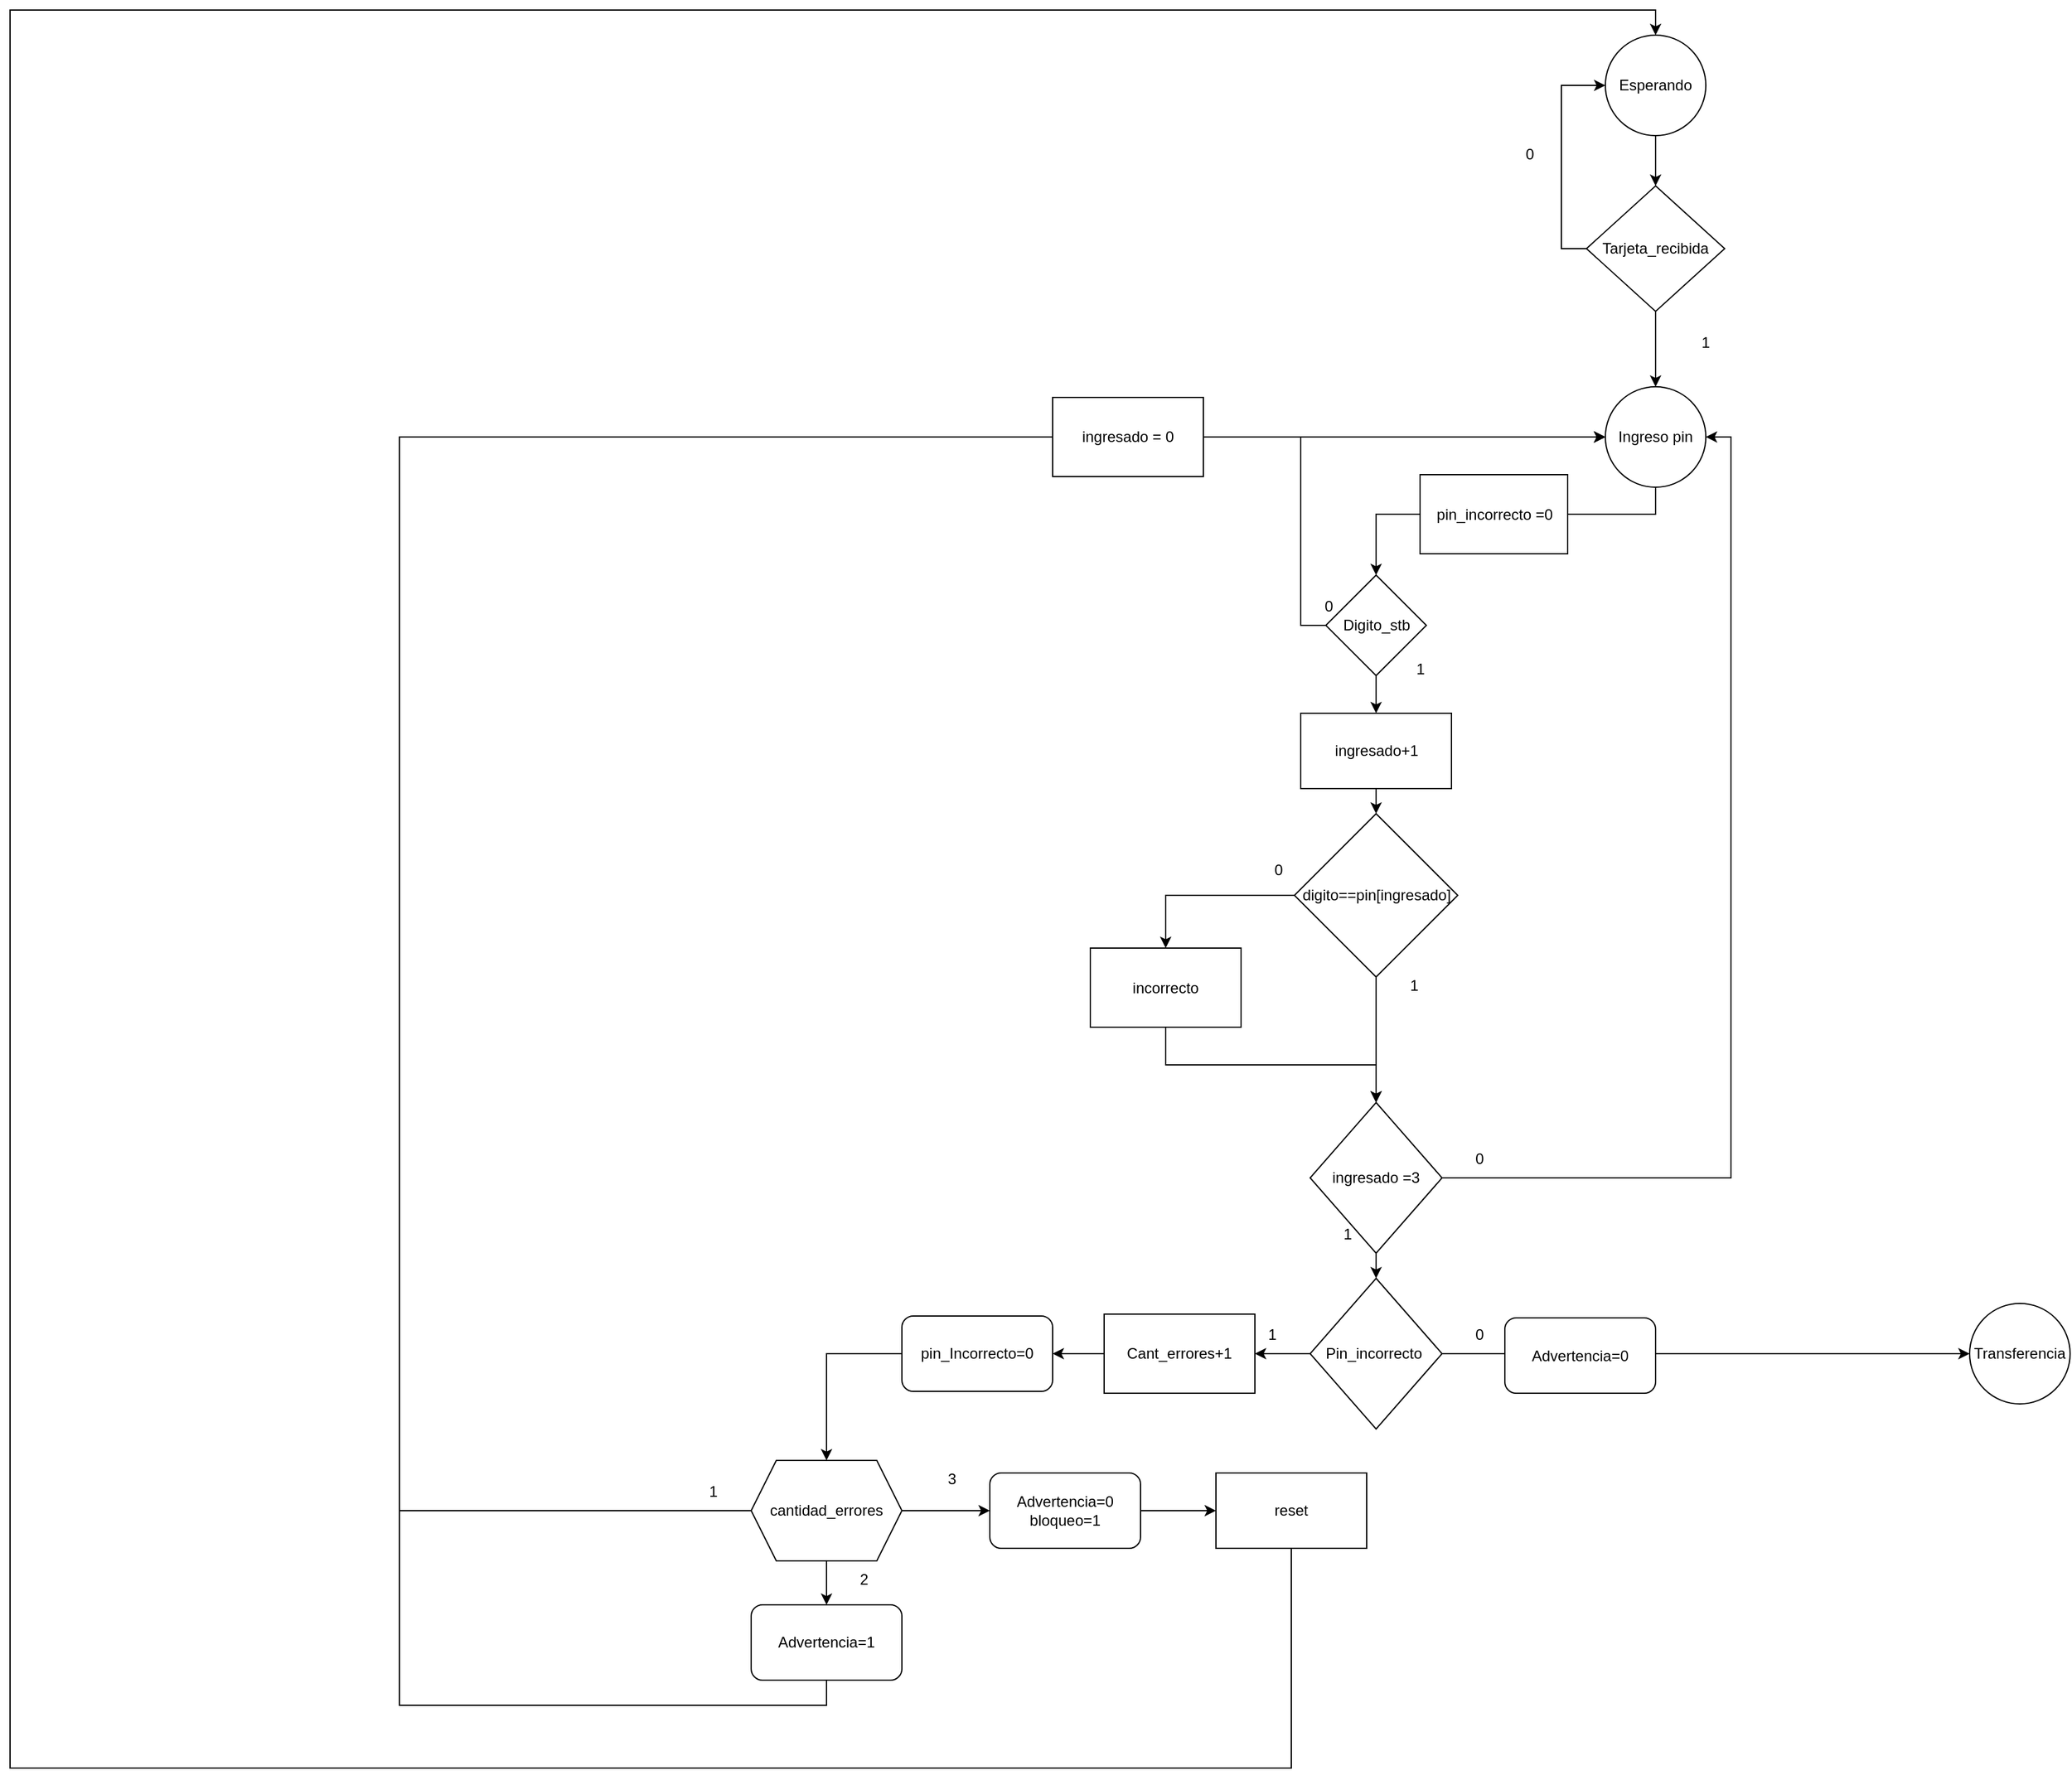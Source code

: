 <mxfile version="20.8.16" type="device"><diagram name="Page-1" id="0hsEf_rS367yjsNVmqie"><mxGraphModel dx="4572" dy="1813" grid="1" gridSize="10" guides="1" tooltips="1" connect="1" arrows="1" fold="1" page="1" pageScale="1" pageWidth="1169" pageHeight="1654" math="0" shadow="0"><root><mxCell id="0"/><mxCell id="1" parent="0"/><mxCell id="dyWV2Am-V2Vf-OFEfXLb-3" style="edgeStyle=orthogonalEdgeStyle;rounded=0;orthogonalLoop=1;jettySize=auto;html=1;exitX=0.5;exitY=1;exitDx=0;exitDy=0;entryX=0.5;entryY=0;entryDx=0;entryDy=0;" parent="1" source="dyWV2Am-V2Vf-OFEfXLb-1" target="dyWV2Am-V2Vf-OFEfXLb-2" edge="1"><mxGeometry relative="1" as="geometry"/></mxCell><mxCell id="dyWV2Am-V2Vf-OFEfXLb-1" value="Esperando" style="ellipse;whiteSpace=wrap;html=1;aspect=fixed;" parent="1" vertex="1"><mxGeometry x="400" y="100" width="80" height="80" as="geometry"/></mxCell><mxCell id="dyWV2Am-V2Vf-OFEfXLb-4" style="edgeStyle=orthogonalEdgeStyle;rounded=0;orthogonalLoop=1;jettySize=auto;html=1;exitX=0;exitY=0.5;exitDx=0;exitDy=0;entryX=0;entryY=0.5;entryDx=0;entryDy=0;" parent="1" source="dyWV2Am-V2Vf-OFEfXLb-2" target="dyWV2Am-V2Vf-OFEfXLb-1" edge="1"><mxGeometry relative="1" as="geometry"/></mxCell><mxCell id="dyWV2Am-V2Vf-OFEfXLb-8" style="edgeStyle=orthogonalEdgeStyle;rounded=0;orthogonalLoop=1;jettySize=auto;html=1;exitX=0.5;exitY=1;exitDx=0;exitDy=0;" parent="1" source="dyWV2Am-V2Vf-OFEfXLb-2" target="dyWV2Am-V2Vf-OFEfXLb-7" edge="1"><mxGeometry relative="1" as="geometry"/></mxCell><mxCell id="dyWV2Am-V2Vf-OFEfXLb-2" value="Tarjeta_recibida" style="rhombus;whiteSpace=wrap;html=1;" parent="1" vertex="1"><mxGeometry x="385" y="220" width="110" height="100" as="geometry"/></mxCell><mxCell id="dyWV2Am-V2Vf-OFEfXLb-5" value="0" style="text;html=1;strokeColor=none;fillColor=none;align=center;verticalAlign=middle;whiteSpace=wrap;rounded=0;" parent="1" vertex="1"><mxGeometry x="310" y="180" width="60" height="30" as="geometry"/></mxCell><mxCell id="dyWV2Am-V2Vf-OFEfXLb-43" style="edgeStyle=orthogonalEdgeStyle;rounded=0;orthogonalLoop=1;jettySize=auto;html=1;exitX=0;exitY=0.5;exitDx=0;exitDy=0;entryX=0.5;entryY=0;entryDx=0;entryDy=0;startArrow=none;" parent="1" source="y5FpENciCzfGNDcRgfux-66" target="dyWV2Am-V2Vf-OFEfXLb-16" edge="1"><mxGeometry relative="1" as="geometry"/></mxCell><mxCell id="dyWV2Am-V2Vf-OFEfXLb-7" value="Ingreso pin" style="ellipse;whiteSpace=wrap;html=1;aspect=fixed;" parent="1" vertex="1"><mxGeometry x="400" y="380" width="80" height="80" as="geometry"/></mxCell><mxCell id="dyWV2Am-V2Vf-OFEfXLb-9" value="1" style="text;html=1;strokeColor=none;fillColor=none;align=center;verticalAlign=middle;whiteSpace=wrap;rounded=0;" parent="1" vertex="1"><mxGeometry x="450" y="330" width="60" height="30" as="geometry"/></mxCell><mxCell id="y5FpENciCzfGNDcRgfux-3" style="edgeStyle=orthogonalEdgeStyle;rounded=0;orthogonalLoop=1;jettySize=auto;html=1;exitX=0;exitY=0.5;exitDx=0;exitDy=0;entryX=0;entryY=0.5;entryDx=0;entryDy=0;" parent="1" source="dyWV2Am-V2Vf-OFEfXLb-16" target="dyWV2Am-V2Vf-OFEfXLb-7" edge="1"><mxGeometry relative="1" as="geometry"/></mxCell><mxCell id="y5FpENciCzfGNDcRgfux-20" style="edgeStyle=orthogonalEdgeStyle;rounded=0;orthogonalLoop=1;jettySize=auto;html=1;exitX=0.5;exitY=1;exitDx=0;exitDy=0;entryX=0.5;entryY=0;entryDx=0;entryDy=0;" parent="1" source="dyWV2Am-V2Vf-OFEfXLb-16" target="y5FpENciCzfGNDcRgfux-10" edge="1"><mxGeometry relative="1" as="geometry"/></mxCell><mxCell id="dyWV2Am-V2Vf-OFEfXLb-33" style="edgeStyle=orthogonalEdgeStyle;rounded=0;orthogonalLoop=1;jettySize=auto;html=1;exitX=1;exitY=0.5;exitDx=0;exitDy=0;entryX=0;entryY=0.5;entryDx=0;entryDy=0;" parent="1" source="dyWV2Am-V2Vf-OFEfXLb-26" target="dyWV2Am-V2Vf-OFEfXLb-32" edge="1"><mxGeometry relative="1" as="geometry"/></mxCell><mxCell id="y5FpENciCzfGNDcRgfux-40" style="edgeStyle=orthogonalEdgeStyle;rounded=0;orthogonalLoop=1;jettySize=auto;html=1;exitX=0;exitY=0.5;exitDx=0;exitDy=0;" parent="1" source="dyWV2Am-V2Vf-OFEfXLb-26" target="y5FpENciCzfGNDcRgfux-38" edge="1"><mxGeometry relative="1" as="geometry"/></mxCell><mxCell id="dyWV2Am-V2Vf-OFEfXLb-32" value="Transferencia" style="ellipse;whiteSpace=wrap;html=1;aspect=fixed;" parent="1" vertex="1"><mxGeometry x="690" y="1110" width="80" height="80" as="geometry"/></mxCell><mxCell id="y5FpENciCzfGNDcRgfux-43" style="edgeStyle=orthogonalEdgeStyle;rounded=0;orthogonalLoop=1;jettySize=auto;html=1;exitX=0;exitY=0.5;exitDx=0;exitDy=0;entryX=0.5;entryY=0;entryDx=0;entryDy=0;" parent="1" source="dyWV2Am-V2Vf-OFEfXLb-44" target="y5FpENciCzfGNDcRgfux-42" edge="1"><mxGeometry relative="1" as="geometry"/></mxCell><mxCell id="dyWV2Am-V2Vf-OFEfXLb-44" value="pin_Incorrecto=0" style="rounded=1;whiteSpace=wrap;html=1;" parent="1" vertex="1"><mxGeometry x="-160" y="1120" width="120" height="60" as="geometry"/></mxCell><mxCell id="y5FpENciCzfGNDcRgfux-56" style="edgeStyle=orthogonalEdgeStyle;rounded=0;orthogonalLoop=1;jettySize=auto;html=1;exitX=1;exitY=0.5;exitDx=0;exitDy=0;entryX=0;entryY=0.5;entryDx=0;entryDy=0;" parent="1" source="dyWV2Am-V2Vf-OFEfXLb-48" target="y5FpENciCzfGNDcRgfux-55" edge="1"><mxGeometry relative="1" as="geometry"/></mxCell><mxCell id="dyWV2Am-V2Vf-OFEfXLb-48" value="Advertencia=0&lt;br style=&quot;border-color: var(--border-color);&quot;&gt;bloqueo=1" style="rounded=1;whiteSpace=wrap;html=1;" parent="1" vertex="1"><mxGeometry x="-90" y="1245.002" width="120" height="60" as="geometry"/></mxCell><mxCell id="y5FpENciCzfGNDcRgfux-15" style="edgeStyle=orthogonalEdgeStyle;rounded=0;orthogonalLoop=1;jettySize=auto;html=1;exitX=0;exitY=0.5;exitDx=0;exitDy=0;entryX=0.5;entryY=0;entryDx=0;entryDy=0;" parent="1" source="y5FpENciCzfGNDcRgfux-4" target="y5FpENciCzfGNDcRgfux-6" edge="1"><mxGeometry relative="1" as="geometry"/></mxCell><mxCell id="y5FpENciCzfGNDcRgfux-22" style="edgeStyle=orthogonalEdgeStyle;rounded=0;orthogonalLoop=1;jettySize=auto;html=1;exitX=0.5;exitY=1;exitDx=0;exitDy=0;entryX=0.5;entryY=0;entryDx=0;entryDy=0;" parent="1" source="y5FpENciCzfGNDcRgfux-4" target="y5FpENciCzfGNDcRgfux-69" edge="1"><mxGeometry relative="1" as="geometry"><mxPoint x="217.5" y="940" as="targetPoint"/></mxGeometry></mxCell><mxCell id="y5FpENciCzfGNDcRgfux-23" style="edgeStyle=orthogonalEdgeStyle;rounded=0;orthogonalLoop=1;jettySize=auto;html=1;exitX=0.5;exitY=1;exitDx=0;exitDy=0;" parent="1" source="y5FpENciCzfGNDcRgfux-6" target="y5FpENciCzfGNDcRgfux-69" edge="1"><mxGeometry relative="1" as="geometry"><mxPoint x="217.5" y="940" as="targetPoint"/></mxGeometry></mxCell><mxCell id="y5FpENciCzfGNDcRgfux-6" value="incorrecto" style="rounded=0;whiteSpace=wrap;html=1;" parent="1" vertex="1"><mxGeometry x="-10" y="827" width="120" height="63" as="geometry"/></mxCell><mxCell id="y5FpENciCzfGNDcRgfux-21" style="edgeStyle=orthogonalEdgeStyle;rounded=0;orthogonalLoop=1;jettySize=auto;html=1;exitX=0.5;exitY=1;exitDx=0;exitDy=0;entryX=0.5;entryY=0;entryDx=0;entryDy=0;" parent="1" source="y5FpENciCzfGNDcRgfux-10" target="y5FpENciCzfGNDcRgfux-4" edge="1"><mxGeometry relative="1" as="geometry"/></mxCell><mxCell id="y5FpENciCzfGNDcRgfux-10" value="ingresado+1" style="rounded=0;whiteSpace=wrap;html=1;" parent="1" vertex="1"><mxGeometry x="157.5" y="640" width="120" height="60" as="geometry"/></mxCell><mxCell id="y5FpENciCzfGNDcRgfux-35" value="" style="group" parent="1" vertex="1" connectable="0"><mxGeometry x="110" y="720" width="172.5" height="152" as="geometry"/></mxCell><mxCell id="y5FpENciCzfGNDcRgfux-4" value="digito==pin[ingresado]" style="rhombus;whiteSpace=wrap;html=1;" parent="y5FpENciCzfGNDcRgfux-35" vertex="1"><mxGeometry x="42.5" width="130" height="130" as="geometry"/></mxCell><mxCell id="y5FpENciCzfGNDcRgfux-16" value="0" style="text;html=1;strokeColor=none;fillColor=none;align=center;verticalAlign=middle;whiteSpace=wrap;rounded=0;" parent="y5FpENciCzfGNDcRgfux-35" vertex="1"><mxGeometry y="30" width="60" height="30" as="geometry"/></mxCell><mxCell id="y5FpENciCzfGNDcRgfux-34" value="1" style="text;html=1;strokeColor=none;fillColor=none;align=center;verticalAlign=middle;whiteSpace=wrap;rounded=0;" parent="y5FpENciCzfGNDcRgfux-35" vertex="1"><mxGeometry x="107.5" y="122" width="60" height="30" as="geometry"/></mxCell><mxCell id="y5FpENciCzfGNDcRgfux-36" value="" style="group" parent="1" vertex="1" connectable="0"><mxGeometry x="150" y="530" width="132.5" height="90" as="geometry"/></mxCell><mxCell id="dyWV2Am-V2Vf-OFEfXLb-16" value="Digito_stb" style="rhombus;whiteSpace=wrap;html=1;" parent="y5FpENciCzfGNDcRgfux-36" vertex="1"><mxGeometry x="27.5" width="80" height="80" as="geometry"/></mxCell><mxCell id="dyWV2Am-V2Vf-OFEfXLb-22" value="0" style="text;html=1;strokeColor=none;fillColor=none;align=center;verticalAlign=middle;whiteSpace=wrap;rounded=0;" parent="y5FpENciCzfGNDcRgfux-36" vertex="1"><mxGeometry y="10" width="60" height="30" as="geometry"/></mxCell><mxCell id="y5FpENciCzfGNDcRgfux-13" value="1" style="text;html=1;strokeColor=none;fillColor=none;align=center;verticalAlign=middle;whiteSpace=wrap;rounded=0;" parent="y5FpENciCzfGNDcRgfux-36" vertex="1"><mxGeometry x="72.5" y="60" width="60" height="30" as="geometry"/></mxCell><mxCell id="y5FpENciCzfGNDcRgfux-41" style="edgeStyle=orthogonalEdgeStyle;rounded=0;orthogonalLoop=1;jettySize=auto;html=1;exitX=0;exitY=0.5;exitDx=0;exitDy=0;entryX=1;entryY=0.5;entryDx=0;entryDy=0;" parent="1" source="y5FpENciCzfGNDcRgfux-38" target="dyWV2Am-V2Vf-OFEfXLb-44" edge="1"><mxGeometry relative="1" as="geometry"/></mxCell><mxCell id="y5FpENciCzfGNDcRgfux-38" value="Cant_errores+1" style="rounded=0;whiteSpace=wrap;html=1;" parent="1" vertex="1"><mxGeometry x="1" y="1118.5" width="120" height="63" as="geometry"/></mxCell><mxCell id="y5FpENciCzfGNDcRgfux-44" style="edgeStyle=orthogonalEdgeStyle;rounded=0;orthogonalLoop=1;jettySize=auto;html=1;exitX=1;exitY=0.5;exitDx=0;exitDy=0;entryX=0;entryY=0.5;entryDx=0;entryDy=0;" parent="1" source="y5FpENciCzfGNDcRgfux-42" target="dyWV2Am-V2Vf-OFEfXLb-48" edge="1"><mxGeometry relative="1" as="geometry"/></mxCell><mxCell id="y5FpENciCzfGNDcRgfux-46" style="edgeStyle=orthogonalEdgeStyle;rounded=0;orthogonalLoop=1;jettySize=auto;html=1;exitX=0.5;exitY=1;exitDx=0;exitDy=0;" parent="1" source="y5FpENciCzfGNDcRgfux-42" target="y5FpENciCzfGNDcRgfux-45" edge="1"><mxGeometry relative="1" as="geometry"/></mxCell><mxCell id="y5FpENciCzfGNDcRgfux-51" style="edgeStyle=orthogonalEdgeStyle;rounded=0;orthogonalLoop=1;jettySize=auto;html=1;exitX=0;exitY=0.5;exitDx=0;exitDy=0;entryX=0;entryY=0.5;entryDx=0;entryDy=0;" parent="1" source="y5FpENciCzfGNDcRgfux-42" target="dyWV2Am-V2Vf-OFEfXLb-7" edge="1"><mxGeometry relative="1" as="geometry"><Array as="points"><mxPoint x="-560" y="1275"/><mxPoint x="-560" y="420"/></Array></mxGeometry></mxCell><mxCell id="y5FpENciCzfGNDcRgfux-53" style="edgeStyle=orthogonalEdgeStyle;rounded=0;orthogonalLoop=1;jettySize=auto;html=1;exitX=0.5;exitY=1;exitDx=0;exitDy=0;entryX=0;entryY=0.5;entryDx=0;entryDy=0;" parent="1" source="y5FpENciCzfGNDcRgfux-45" target="dyWV2Am-V2Vf-OFEfXLb-7" edge="1"><mxGeometry relative="1" as="geometry"><Array as="points"><mxPoint x="-220" y="1430"/><mxPoint x="-560" y="1430"/><mxPoint x="-560" y="420"/></Array></mxGeometry></mxCell><mxCell id="y5FpENciCzfGNDcRgfux-45" value="Advertencia=1" style="rounded=1;whiteSpace=wrap;html=1;" parent="1" vertex="1"><mxGeometry x="-280" y="1350.002" width="120" height="60" as="geometry"/></mxCell><mxCell id="y5FpENciCzfGNDcRgfux-50" value="Advertencia=0" style="rounded=1;whiteSpace=wrap;html=1;" parent="1" vertex="1"><mxGeometry x="320" y="1121.502" width="120" height="60" as="geometry"/></mxCell><mxCell id="y5FpENciCzfGNDcRgfux-57" style="edgeStyle=orthogonalEdgeStyle;rounded=0;orthogonalLoop=1;jettySize=auto;html=1;exitX=0.5;exitY=1;exitDx=0;exitDy=0;entryX=0.5;entryY=0;entryDx=0;entryDy=0;" parent="1" source="y5FpENciCzfGNDcRgfux-55" target="dyWV2Am-V2Vf-OFEfXLb-1" edge="1"><mxGeometry relative="1" as="geometry"><Array as="points"><mxPoint x="150" y="1480"/><mxPoint x="-870" y="1480"/><mxPoint x="-870" y="80"/><mxPoint x="440" y="80"/></Array></mxGeometry></mxCell><mxCell id="y5FpENciCzfGNDcRgfux-55" value="reset" style="rounded=0;whiteSpace=wrap;html=1;" parent="1" vertex="1"><mxGeometry x="90" y="1245" width="120" height="60" as="geometry"/></mxCell><mxCell id="y5FpENciCzfGNDcRgfux-59" value="" style="group" parent="1" vertex="1" connectable="0"><mxGeometry x="-340" y="1235" width="250" height="110" as="geometry"/></mxCell><mxCell id="y5FpENciCzfGNDcRgfux-42" value="cantidad_errores" style="shape=hexagon;perimeter=hexagonPerimeter2;whiteSpace=wrap;html=1;fixedSize=1;" parent="y5FpENciCzfGNDcRgfux-59" vertex="1"><mxGeometry x="60" width="120" height="80" as="geometry"/></mxCell><mxCell id="y5FpENciCzfGNDcRgfux-48" value="2" style="text;html=1;strokeColor=none;fillColor=none;align=center;verticalAlign=middle;whiteSpace=wrap;rounded=0;" parent="y5FpENciCzfGNDcRgfux-59" vertex="1"><mxGeometry x="120" y="80" width="60" height="30" as="geometry"/></mxCell><mxCell id="y5FpENciCzfGNDcRgfux-49" value="3" style="text;html=1;strokeColor=none;fillColor=none;align=center;verticalAlign=middle;whiteSpace=wrap;rounded=0;" parent="y5FpENciCzfGNDcRgfux-59" vertex="1"><mxGeometry x="190" width="60" height="30" as="geometry"/></mxCell><mxCell id="y5FpENciCzfGNDcRgfux-58" value="1" style="text;html=1;strokeColor=none;fillColor=none;align=center;verticalAlign=middle;whiteSpace=wrap;rounded=0;" parent="y5FpENciCzfGNDcRgfux-59" vertex="1"><mxGeometry y="10" width="60" height="30" as="geometry"/></mxCell><mxCell id="y5FpENciCzfGNDcRgfux-61" value="" style="group" parent="1" vertex="1" connectable="0"><mxGeometry x="105" y="1090" width="225" height="120" as="geometry"/></mxCell><mxCell id="dyWV2Am-V2Vf-OFEfXLb-26" value="Pin_incorrecto&amp;nbsp;" style="rhombus;whiteSpace=wrap;html=1;" parent="y5FpENciCzfGNDcRgfux-61" vertex="1"><mxGeometry x="60" width="105" height="120" as="geometry"/></mxCell><mxCell id="dyWV2Am-V2Vf-OFEfXLb-42" value="1" style="text;html=1;strokeColor=none;fillColor=none;align=center;verticalAlign=middle;whiteSpace=wrap;rounded=0;" parent="y5FpENciCzfGNDcRgfux-61" vertex="1"><mxGeometry y="30" width="60" height="30" as="geometry"/></mxCell><mxCell id="y5FpENciCzfGNDcRgfux-37" value="0" style="text;html=1;strokeColor=none;fillColor=none;align=center;verticalAlign=middle;whiteSpace=wrap;rounded=0;" parent="y5FpENciCzfGNDcRgfux-61" vertex="1"><mxGeometry x="165" y="30" width="60" height="30" as="geometry"/></mxCell><mxCell id="y5FpENciCzfGNDcRgfux-65" value="ingresado = 0" style="rounded=0;whiteSpace=wrap;html=1;" parent="1" vertex="1"><mxGeometry x="-40" y="388.5" width="120" height="63" as="geometry"/></mxCell><mxCell id="y5FpENciCzfGNDcRgfux-67" value="" style="edgeStyle=orthogonalEdgeStyle;rounded=0;orthogonalLoop=1;jettySize=auto;html=1;exitX=0.5;exitY=1;exitDx=0;exitDy=0;entryX=1;entryY=0.5;entryDx=0;entryDy=0;endArrow=none;" parent="1" source="dyWV2Am-V2Vf-OFEfXLb-7" target="y5FpENciCzfGNDcRgfux-66" edge="1"><mxGeometry relative="1" as="geometry"><mxPoint x="440" y="460" as="sourcePoint"/><mxPoint x="217.5" y="530" as="targetPoint"/></mxGeometry></mxCell><mxCell id="y5FpENciCzfGNDcRgfux-66" value="pin_incorrecto =0" style="rounded=0;whiteSpace=wrap;html=1;" parent="1" vertex="1"><mxGeometry x="252.5" y="450" width="117.5" height="63" as="geometry"/></mxCell><mxCell id="y5FpENciCzfGNDcRgfux-68" value="" style="group" parent="1" vertex="1" connectable="0"><mxGeometry x="105" y="950" width="225" height="120" as="geometry"/></mxCell><mxCell id="y5FpENciCzfGNDcRgfux-69" value="ingresado =3" style="rhombus;whiteSpace=wrap;html=1;" parent="y5FpENciCzfGNDcRgfux-68" vertex="1"><mxGeometry x="60" width="105" height="120" as="geometry"/></mxCell><mxCell id="y5FpENciCzfGNDcRgfux-71" value="0" style="text;html=1;strokeColor=none;fillColor=none;align=center;verticalAlign=middle;whiteSpace=wrap;rounded=0;" parent="y5FpENciCzfGNDcRgfux-68" vertex="1"><mxGeometry x="165" y="30" width="60" height="30" as="geometry"/></mxCell><mxCell id="y5FpENciCzfGNDcRgfux-72" style="edgeStyle=orthogonalEdgeStyle;rounded=0;orthogonalLoop=1;jettySize=auto;html=1;exitX=0.5;exitY=1;exitDx=0;exitDy=0;entryX=0.5;entryY=0;entryDx=0;entryDy=0;" parent="1" source="y5FpENciCzfGNDcRgfux-69" target="dyWV2Am-V2Vf-OFEfXLb-26" edge="1"><mxGeometry relative="1" as="geometry"/></mxCell><mxCell id="y5FpENciCzfGNDcRgfux-70" value="1" style="text;html=1;strokeColor=none;fillColor=none;align=center;verticalAlign=middle;whiteSpace=wrap;rounded=0;" parent="1" vertex="1"><mxGeometry x="165" y="1040" width="60" height="30" as="geometry"/></mxCell><mxCell id="y5FpENciCzfGNDcRgfux-75" style="edgeStyle=orthogonalEdgeStyle;rounded=0;orthogonalLoop=1;jettySize=auto;html=1;exitX=0;exitY=1;exitDx=0;exitDy=0;entryX=1;entryY=0.5;entryDx=0;entryDy=0;" parent="1" source="y5FpENciCzfGNDcRgfux-71" target="dyWV2Am-V2Vf-OFEfXLb-7" edge="1"><mxGeometry relative="1" as="geometry"><Array as="points"><mxPoint x="500" y="1010"/><mxPoint x="500" y="420"/></Array></mxGeometry></mxCell></root></mxGraphModel></diagram></mxfile>